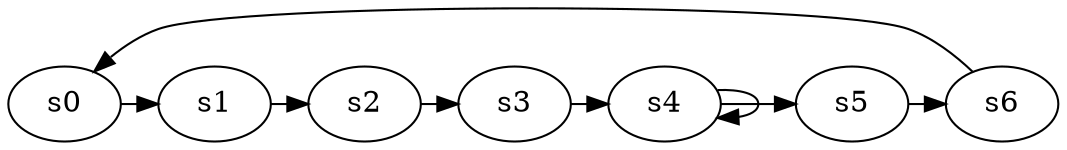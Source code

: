 digraph game_0507_cycle_7 {
    s0 [name="s0", player=0];
    s1 [name="s1", player=1];
    s2 [name="s2", player=1];
    s3 [name="s3", player=1];
    s4 [name="s4", player=0, target=1];
    s5 [name="s5", player=0, target=1];
    s6 [name="s6", player=1, target=1];

    s0 -> s1 [constraint="time == 13 || time == 19 || time == 24"];
    s1 -> s2 [constraint="time == 7 || time == 8 || time == 12 || time == 20 || time == 22 || time == 24"];
    s2 -> s3 [constraint="time % 3 == 1"];
    s3 -> s4 [constraint="time == 2 || time == 6 || time == 7 || time == 13 || time == 15 || time == 24"];
    s4 -> s5 [constraint="!(time % 4 == 0)"];
    s5 -> s6 [constraint="time == 5 || time == 10 || time == 12 || time == 13 || time == 15 || time == 19"];
    s6 -> s0 [constraint="time == 4 || time == 11"];
    s4 -> s4 [constraint="time % 3 == 0"];
}
